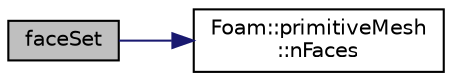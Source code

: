 digraph "faceSet"
{
  bgcolor="transparent";
  edge [fontname="Helvetica",fontsize="10",labelfontname="Helvetica",labelfontsize="10"];
  node [fontname="Helvetica",fontsize="10",shape=record];
  rankdir="LR";
  Node1 [label="faceSet",height=0.2,width=0.4,color="black", fillcolor="grey75", style="filled" fontcolor="black"];
  Node1 -> Node2 [color="midnightblue",fontsize="10",style="solid",fontname="Helvetica"];
  Node2 [label="Foam::primitiveMesh\l::nFaces",height=0.2,width=0.4,color="black",URL="$classFoam_1_1primitiveMesh.html#ae1fbe690fc3c47739168a97f79907217",tooltip="Number of mesh faces. "];
}
